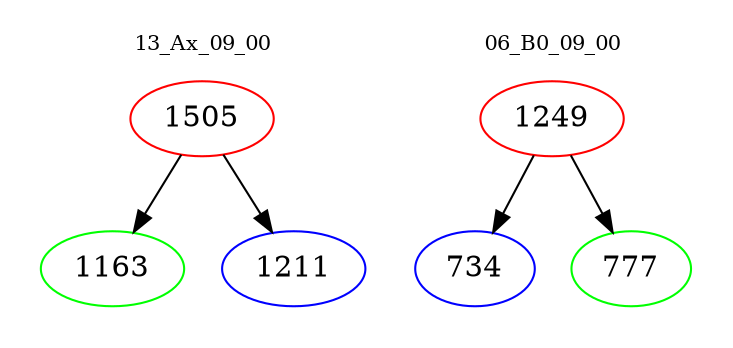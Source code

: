 digraph{
subgraph cluster_0 {
color = white
label = "13_Ax_09_00";
fontsize=10;
T0_1505 [label="1505", color="red"]
T0_1505 -> T0_1163 [color="black"]
T0_1163 [label="1163", color="green"]
T0_1505 -> T0_1211 [color="black"]
T0_1211 [label="1211", color="blue"]
}
subgraph cluster_1 {
color = white
label = "06_B0_09_00";
fontsize=10;
T1_1249 [label="1249", color="red"]
T1_1249 -> T1_734 [color="black"]
T1_734 [label="734", color="blue"]
T1_1249 -> T1_777 [color="black"]
T1_777 [label="777", color="green"]
}
}
